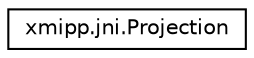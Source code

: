 digraph "Graphical Class Hierarchy"
{
  edge [fontname="Helvetica",fontsize="10",labelfontname="Helvetica",labelfontsize="10"];
  node [fontname="Helvetica",fontsize="10",shape=record];
  rankdir="LR";
  Node0 [label="xmipp.jni.Projection",height=0.2,width=0.4,color="black", fillcolor="white", style="filled",URL="$classxmipp_1_1jni_1_1Projection.html"];
}
